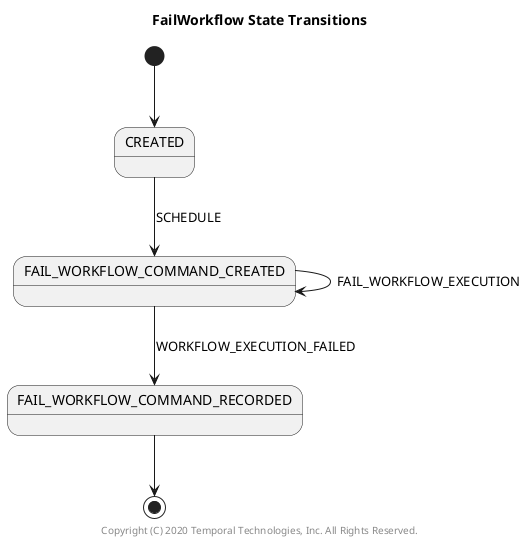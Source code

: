 ` PlantUML <plantuml.com> State Diagram.
` Generated from src/main/java/io/temporal/internal/statemachines/FailWorkflowStateMachine.java
` by io.temporal.internal.statemachines.CommandsGeneratePlantUMLStateDiagrams.


@startuml
title FailWorkflow State Transitions

[*] --> CREATED
CREATED --> FAIL_WORKFLOW_COMMAND_CREATED: SCHEDULE
FAIL_WORKFLOW_COMMAND_CREATED --> FAIL_WORKFLOW_COMMAND_CREATED: FAIL_WORKFLOW_EXECUTION
FAIL_WORKFLOW_COMMAND_CREATED --> FAIL_WORKFLOW_COMMAND_RECORDED: WORKFLOW_EXECUTION_FAILED
FAIL_WORKFLOW_COMMAND_RECORDED --> [*]
center footer Copyright (C) 2020 Temporal Technologies, Inc. All Rights Reserved.
@enduml
